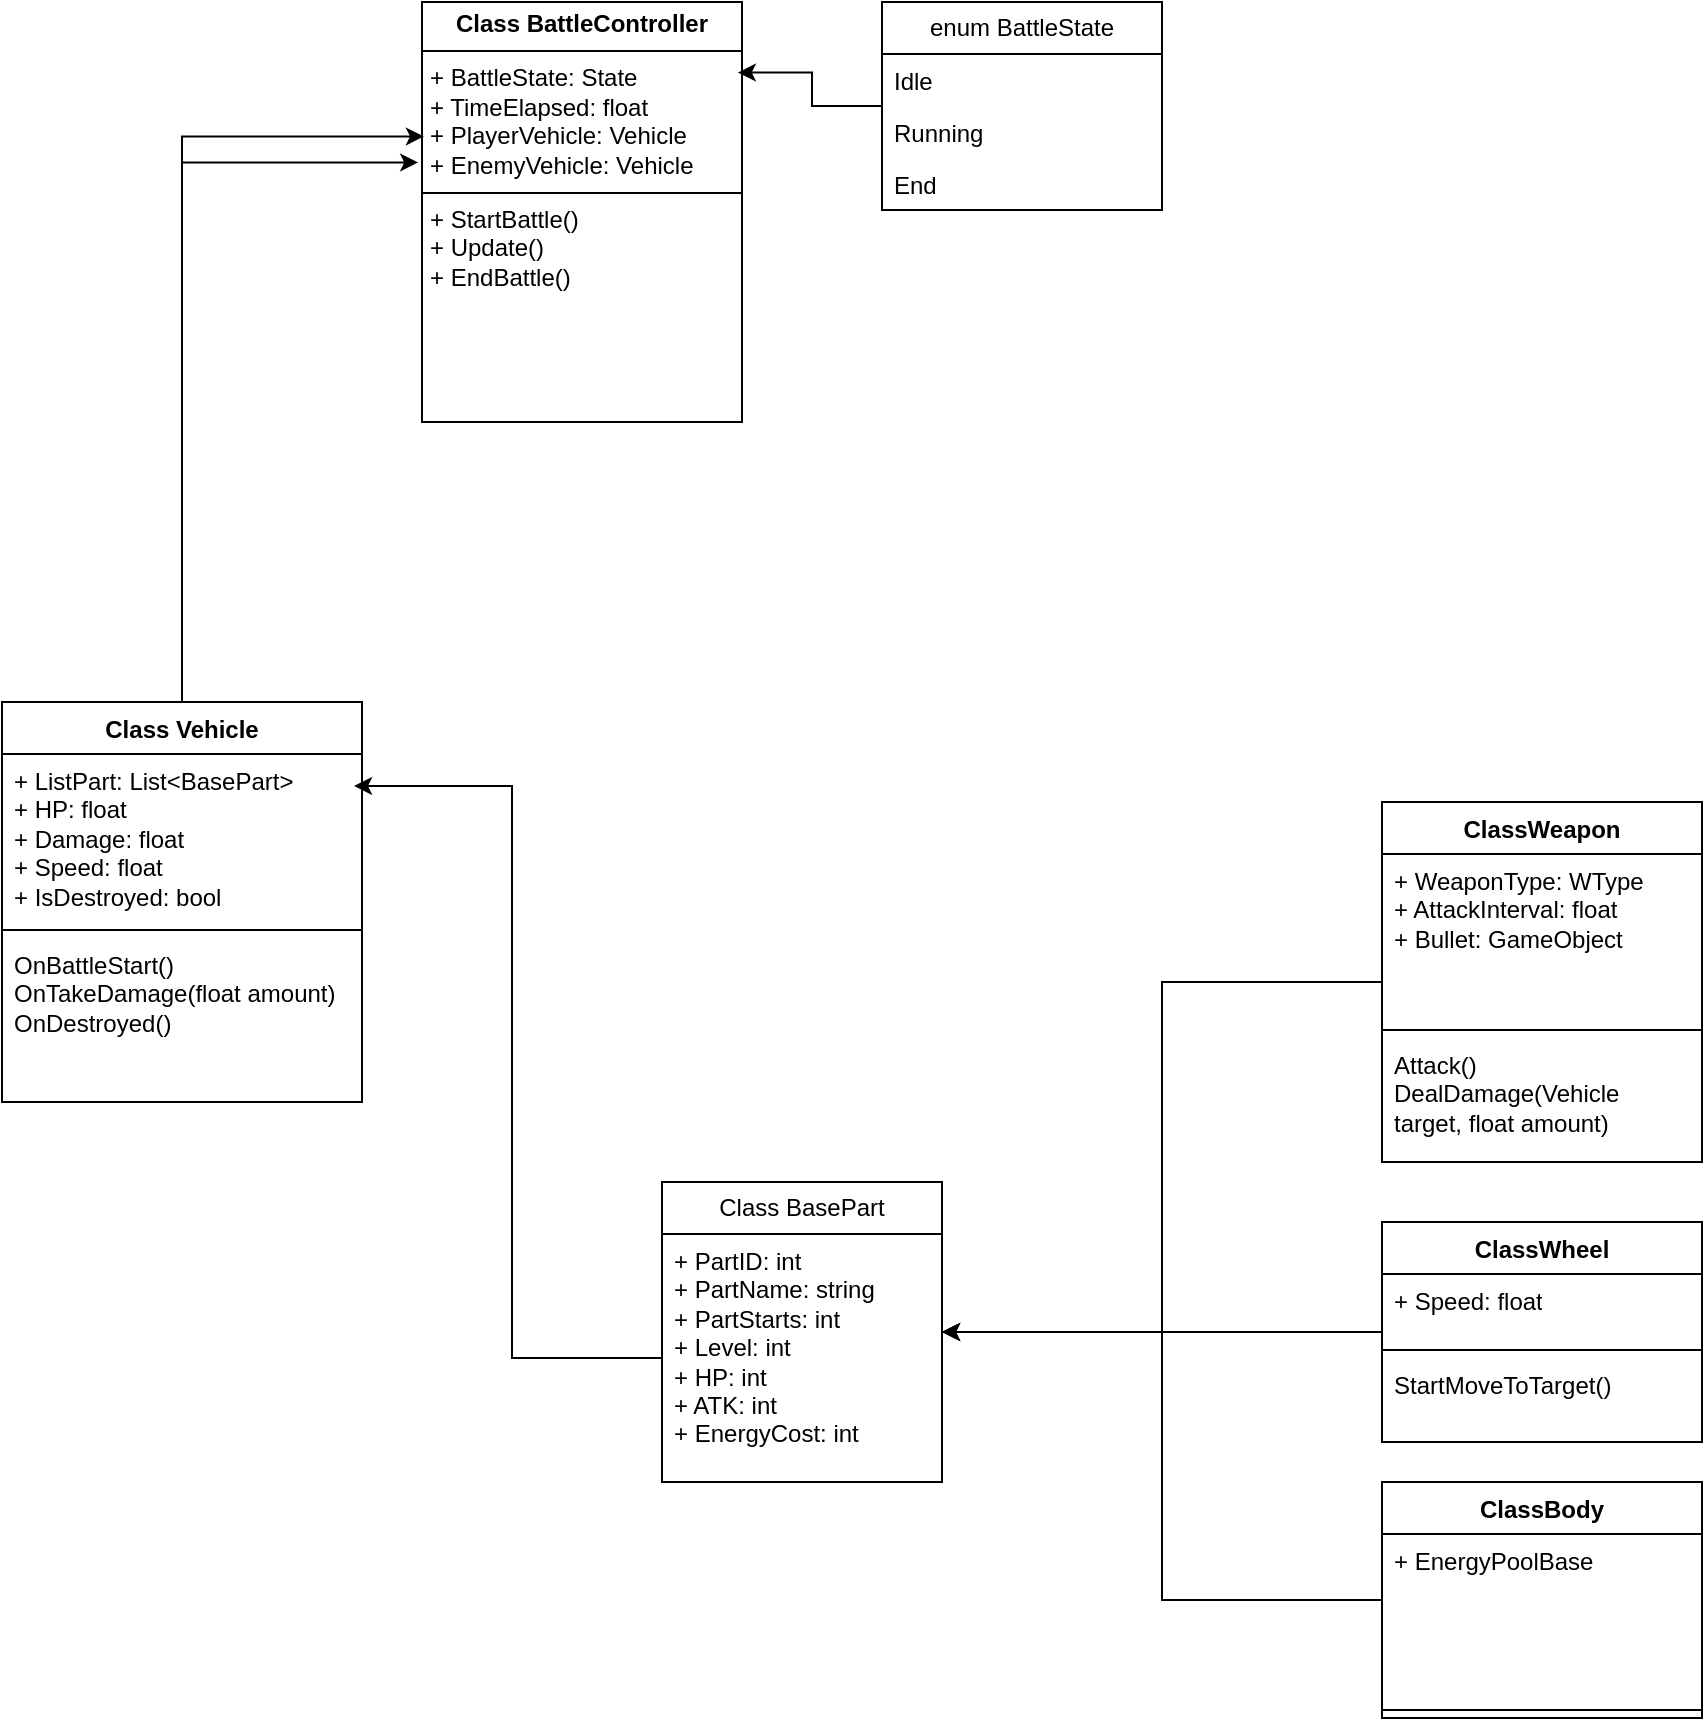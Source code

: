 <mxfile version="26.2.15">
  <diagram name="Page-1" id="-KuJ2lmXG9tcpwKg50PL">
    <mxGraphModel dx="1572" dy="1373" grid="1" gridSize="10" guides="1" tooltips="1" connect="1" arrows="1" fold="1" page="1" pageScale="1" pageWidth="850" pageHeight="1100" math="0" shadow="0">
      <root>
        <mxCell id="0" />
        <mxCell id="1" parent="0" />
        <mxCell id="llUvKgMDwDBZT2Ch1Zsn-1" value="&lt;p style=&quot;margin:0px;margin-top:4px;text-align:center;&quot;&gt;&lt;b&gt;Class BattleController&lt;/b&gt;&lt;/p&gt;&lt;hr size=&quot;1&quot; style=&quot;border-style:solid;&quot;&gt;&lt;p style=&quot;margin:0px;margin-left:4px;&quot;&gt;+ BattleState: State&lt;/p&gt;&lt;p style=&quot;margin:0px;margin-left:4px;&quot;&gt;+ TimeElapsed: float&lt;/p&gt;&lt;p style=&quot;margin:0px;margin-left:4px;&quot;&gt;+ PlayerVehicle: Vehicle&lt;/p&gt;&lt;p style=&quot;margin:0px;margin-left:4px;&quot;&gt;+ EnemyVehicle: Vehicle&lt;/p&gt;&lt;hr size=&quot;1&quot; style=&quot;border-style:solid;&quot;&gt;&lt;p style=&quot;margin:0px;margin-left:4px;&quot;&gt;+ StartBattle()&lt;/p&gt;&lt;p style=&quot;margin:0px;margin-left:4px;&quot;&gt;+ Update()&lt;/p&gt;&lt;p style=&quot;margin:0px;margin-left:4px;&quot;&gt;+ EndBattle()&lt;/p&gt;" style="verticalAlign=top;align=left;overflow=fill;html=1;whiteSpace=wrap;" vertex="1" parent="1">
          <mxGeometry x="150" y="90" width="160" height="210" as="geometry" />
        </mxCell>
        <mxCell id="llUvKgMDwDBZT2Ch1Zsn-2" value="enum BattleState" style="swimlane;fontStyle=0;childLayout=stackLayout;horizontal=1;startSize=26;fillColor=none;horizontalStack=0;resizeParent=1;resizeParentMax=0;resizeLast=0;collapsible=1;marginBottom=0;whiteSpace=wrap;html=1;" vertex="1" parent="1">
          <mxGeometry x="380" y="90" width="140" height="104" as="geometry" />
        </mxCell>
        <mxCell id="llUvKgMDwDBZT2Ch1Zsn-3" value="Idle" style="text;strokeColor=none;fillColor=none;align=left;verticalAlign=top;spacingLeft=4;spacingRight=4;overflow=hidden;rotatable=0;points=[[0,0.5],[1,0.5]];portConstraint=eastwest;whiteSpace=wrap;html=1;" vertex="1" parent="llUvKgMDwDBZT2Ch1Zsn-2">
          <mxGeometry y="26" width="140" height="26" as="geometry" />
        </mxCell>
        <mxCell id="llUvKgMDwDBZT2Ch1Zsn-4" value="Running" style="text;strokeColor=none;fillColor=none;align=left;verticalAlign=top;spacingLeft=4;spacingRight=4;overflow=hidden;rotatable=0;points=[[0,0.5],[1,0.5]];portConstraint=eastwest;whiteSpace=wrap;html=1;" vertex="1" parent="llUvKgMDwDBZT2Ch1Zsn-2">
          <mxGeometry y="52" width="140" height="26" as="geometry" />
        </mxCell>
        <mxCell id="llUvKgMDwDBZT2Ch1Zsn-5" value="End" style="text;strokeColor=none;fillColor=none;align=left;verticalAlign=top;spacingLeft=4;spacingRight=4;overflow=hidden;rotatable=0;points=[[0,0.5],[1,0.5]];portConstraint=eastwest;whiteSpace=wrap;html=1;" vertex="1" parent="llUvKgMDwDBZT2Ch1Zsn-2">
          <mxGeometry y="78" width="140" height="26" as="geometry" />
        </mxCell>
        <mxCell id="llUvKgMDwDBZT2Ch1Zsn-9" value="Class BasePart" style="swimlane;fontStyle=0;childLayout=stackLayout;horizontal=1;startSize=26;fillColor=none;horizontalStack=0;resizeParent=1;resizeParentMax=0;resizeLast=0;collapsible=1;marginBottom=0;whiteSpace=wrap;html=1;" vertex="1" parent="1">
          <mxGeometry x="270" y="680" width="140" height="150" as="geometry" />
        </mxCell>
        <mxCell id="llUvKgMDwDBZT2Ch1Zsn-10" value="+ PartID: int&lt;div&gt;+ PartName: string&lt;/div&gt;&lt;div&gt;+ PartStarts: int&lt;/div&gt;&lt;div&gt;+ Level: int&lt;/div&gt;&lt;div&gt;+ HP: int&lt;/div&gt;&lt;div&gt;+ ATK: int&lt;/div&gt;&lt;div&gt;+ EnergyCost: int&lt;/div&gt;" style="text;strokeColor=none;fillColor=none;align=left;verticalAlign=top;spacingLeft=4;spacingRight=4;overflow=hidden;rotatable=0;points=[[0,0.5],[1,0.5]];portConstraint=eastwest;whiteSpace=wrap;html=1;" vertex="1" parent="llUvKgMDwDBZT2Ch1Zsn-9">
          <mxGeometry y="26" width="140" height="124" as="geometry" />
        </mxCell>
        <mxCell id="llUvKgMDwDBZT2Ch1Zsn-40" style="edgeStyle=orthogonalEdgeStyle;rounded=0;orthogonalLoop=1;jettySize=auto;html=1;" edge="1" parent="1" source="llUvKgMDwDBZT2Ch1Zsn-13" target="llUvKgMDwDBZT2Ch1Zsn-9">
          <mxGeometry relative="1" as="geometry">
            <mxPoint x="500" y="750" as="targetPoint" />
            <Array as="points">
              <mxPoint x="520" y="580" />
              <mxPoint x="520" y="755" />
            </Array>
          </mxGeometry>
        </mxCell>
        <mxCell id="llUvKgMDwDBZT2Ch1Zsn-13" value="ClassWeapon" style="swimlane;fontStyle=1;align=center;verticalAlign=top;childLayout=stackLayout;horizontal=1;startSize=26;horizontalStack=0;resizeParent=1;resizeParentMax=0;resizeLast=0;collapsible=1;marginBottom=0;whiteSpace=wrap;html=1;" vertex="1" parent="1">
          <mxGeometry x="630" y="490" width="160" height="180" as="geometry" />
        </mxCell>
        <mxCell id="llUvKgMDwDBZT2Ch1Zsn-14" value="+ WeaponType: WType&lt;div&gt;+ AttackInterval: float&lt;/div&gt;&lt;div&gt;+ Bullet: GameObject&lt;/div&gt;" style="text;strokeColor=none;fillColor=none;align=left;verticalAlign=top;spacingLeft=4;spacingRight=4;overflow=hidden;rotatable=0;points=[[0,0.5],[1,0.5]];portConstraint=eastwest;whiteSpace=wrap;html=1;" vertex="1" parent="llUvKgMDwDBZT2Ch1Zsn-13">
          <mxGeometry y="26" width="160" height="84" as="geometry" />
        </mxCell>
        <mxCell id="llUvKgMDwDBZT2Ch1Zsn-15" value="" style="line;strokeWidth=1;fillColor=none;align=left;verticalAlign=middle;spacingTop=-1;spacingLeft=3;spacingRight=3;rotatable=0;labelPosition=right;points=[];portConstraint=eastwest;strokeColor=inherit;" vertex="1" parent="llUvKgMDwDBZT2Ch1Zsn-13">
          <mxGeometry y="110" width="160" height="8" as="geometry" />
        </mxCell>
        <mxCell id="llUvKgMDwDBZT2Ch1Zsn-16" value="Attack()&lt;div&gt;&lt;div&gt;DealDamage(Vehicle target, float amount)&lt;br&gt;&lt;div&gt;&lt;br&gt;&lt;/div&gt;&lt;/div&gt;&lt;/div&gt;" style="text;strokeColor=none;fillColor=none;align=left;verticalAlign=top;spacingLeft=4;spacingRight=4;overflow=hidden;rotatable=0;points=[[0,0.5],[1,0.5]];portConstraint=eastwest;whiteSpace=wrap;html=1;" vertex="1" parent="llUvKgMDwDBZT2Ch1Zsn-13">
          <mxGeometry y="118" width="160" height="62" as="geometry" />
        </mxCell>
        <mxCell id="llUvKgMDwDBZT2Ch1Zsn-19" value="Class Vehicle" style="swimlane;fontStyle=1;align=center;verticalAlign=top;childLayout=stackLayout;horizontal=1;startSize=26;horizontalStack=0;resizeParent=1;resizeParentMax=0;resizeLast=0;collapsible=1;marginBottom=0;whiteSpace=wrap;html=1;" vertex="1" parent="1">
          <mxGeometry x="-60" y="440" width="180" height="200" as="geometry" />
        </mxCell>
        <mxCell id="llUvKgMDwDBZT2Ch1Zsn-20" value="+ ListPart: List&amp;lt;BasePart&amp;gt;&lt;div&gt;+ HP: float&lt;/div&gt;&lt;div&gt;+ Damage: float&lt;/div&gt;&lt;div&gt;+ Speed: float&lt;/div&gt;&lt;div&gt;+ IsDestroyed: bool&lt;/div&gt;" style="text;strokeColor=none;fillColor=none;align=left;verticalAlign=top;spacingLeft=4;spacingRight=4;overflow=hidden;rotatable=0;points=[[0,0.5],[1,0.5]];portConstraint=eastwest;whiteSpace=wrap;html=1;" vertex="1" parent="llUvKgMDwDBZT2Ch1Zsn-19">
          <mxGeometry y="26" width="180" height="84" as="geometry" />
        </mxCell>
        <mxCell id="llUvKgMDwDBZT2Ch1Zsn-21" value="" style="line;strokeWidth=1;fillColor=none;align=left;verticalAlign=middle;spacingTop=-1;spacingLeft=3;spacingRight=3;rotatable=0;labelPosition=right;points=[];portConstraint=eastwest;strokeColor=inherit;" vertex="1" parent="llUvKgMDwDBZT2Ch1Zsn-19">
          <mxGeometry y="110" width="180" height="8" as="geometry" />
        </mxCell>
        <mxCell id="llUvKgMDwDBZT2Ch1Zsn-22" value="OnBattleStart()&lt;div&gt;OnTakeDamage(float amount)&lt;br&gt;&lt;div&gt;OnDestroyed()&lt;/div&gt;&lt;/div&gt;" style="text;strokeColor=none;fillColor=none;align=left;verticalAlign=top;spacingLeft=4;spacingRight=4;overflow=hidden;rotatable=0;points=[[0,0.5],[1,0.5]];portConstraint=eastwest;whiteSpace=wrap;html=1;" vertex="1" parent="llUvKgMDwDBZT2Ch1Zsn-19">
          <mxGeometry y="118" width="180" height="82" as="geometry" />
        </mxCell>
        <mxCell id="llUvKgMDwDBZT2Ch1Zsn-30" style="edgeStyle=orthogonalEdgeStyle;rounded=0;orthogonalLoop=1;jettySize=auto;html=1;" edge="1" parent="1" source="llUvKgMDwDBZT2Ch1Zsn-23" target="llUvKgMDwDBZT2Ch1Zsn-9">
          <mxGeometry relative="1" as="geometry" />
        </mxCell>
        <mxCell id="llUvKgMDwDBZT2Ch1Zsn-23" value="ClassWheel" style="swimlane;fontStyle=1;align=center;verticalAlign=top;childLayout=stackLayout;horizontal=1;startSize=26;horizontalStack=0;resizeParent=1;resizeParentMax=0;resizeLast=0;collapsible=1;marginBottom=0;whiteSpace=wrap;html=1;" vertex="1" parent="1">
          <mxGeometry x="630" y="700" width="160" height="110" as="geometry" />
        </mxCell>
        <mxCell id="llUvKgMDwDBZT2Ch1Zsn-24" value="+ Speed: float" style="text;strokeColor=none;fillColor=none;align=left;verticalAlign=top;spacingLeft=4;spacingRight=4;overflow=hidden;rotatable=0;points=[[0,0.5],[1,0.5]];portConstraint=eastwest;whiteSpace=wrap;html=1;" vertex="1" parent="llUvKgMDwDBZT2Ch1Zsn-23">
          <mxGeometry y="26" width="160" height="34" as="geometry" />
        </mxCell>
        <mxCell id="llUvKgMDwDBZT2Ch1Zsn-25" value="" style="line;strokeWidth=1;fillColor=none;align=left;verticalAlign=middle;spacingTop=-1;spacingLeft=3;spacingRight=3;rotatable=0;labelPosition=right;points=[];portConstraint=eastwest;strokeColor=inherit;" vertex="1" parent="llUvKgMDwDBZT2Ch1Zsn-23">
          <mxGeometry y="60" width="160" height="8" as="geometry" />
        </mxCell>
        <mxCell id="llUvKgMDwDBZT2Ch1Zsn-26" value="&lt;div&gt;&lt;div&gt;&lt;div&gt;StartMoveToTarget()&lt;/div&gt;&lt;/div&gt;&lt;/div&gt;" style="text;strokeColor=none;fillColor=none;align=left;verticalAlign=top;spacingLeft=4;spacingRight=4;overflow=hidden;rotatable=0;points=[[0,0.5],[1,0.5]];portConstraint=eastwest;whiteSpace=wrap;html=1;" vertex="1" parent="llUvKgMDwDBZT2Ch1Zsn-23">
          <mxGeometry y="68" width="160" height="42" as="geometry" />
        </mxCell>
        <mxCell id="llUvKgMDwDBZT2Ch1Zsn-39" style="edgeStyle=orthogonalEdgeStyle;rounded=0;orthogonalLoop=1;jettySize=auto;html=1;" edge="1" parent="1" source="llUvKgMDwDBZT2Ch1Zsn-32" target="llUvKgMDwDBZT2Ch1Zsn-9">
          <mxGeometry relative="1" as="geometry">
            <mxPoint x="500" y="750" as="targetPoint" />
          </mxGeometry>
        </mxCell>
        <mxCell id="llUvKgMDwDBZT2Ch1Zsn-32" value="ClassBody" style="swimlane;fontStyle=1;align=center;verticalAlign=top;childLayout=stackLayout;horizontal=1;startSize=26;horizontalStack=0;resizeParent=1;resizeParentMax=0;resizeLast=0;collapsible=1;marginBottom=0;whiteSpace=wrap;html=1;" vertex="1" parent="1">
          <mxGeometry x="630" y="830" width="160" height="118" as="geometry" />
        </mxCell>
        <mxCell id="llUvKgMDwDBZT2Ch1Zsn-33" value="+ EnergyPoolBase" style="text;strokeColor=none;fillColor=none;align=left;verticalAlign=top;spacingLeft=4;spacingRight=4;overflow=hidden;rotatable=0;points=[[0,0.5],[1,0.5]];portConstraint=eastwest;whiteSpace=wrap;html=1;" vertex="1" parent="llUvKgMDwDBZT2Ch1Zsn-32">
          <mxGeometry y="26" width="160" height="84" as="geometry" />
        </mxCell>
        <mxCell id="llUvKgMDwDBZT2Ch1Zsn-34" value="" style="line;strokeWidth=1;fillColor=none;align=left;verticalAlign=middle;spacingTop=-1;spacingLeft=3;spacingRight=3;rotatable=0;labelPosition=right;points=[];portConstraint=eastwest;strokeColor=inherit;" vertex="1" parent="llUvKgMDwDBZT2Ch1Zsn-32">
          <mxGeometry y="110" width="160" height="8" as="geometry" />
        </mxCell>
        <mxCell id="llUvKgMDwDBZT2Ch1Zsn-41" style="edgeStyle=orthogonalEdgeStyle;rounded=0;orthogonalLoop=1;jettySize=auto;html=1;entryX=0.978;entryY=0.19;entryDx=0;entryDy=0;entryPerimeter=0;" edge="1" parent="1" source="llUvKgMDwDBZT2Ch1Zsn-10" target="llUvKgMDwDBZT2Ch1Zsn-20">
          <mxGeometry relative="1" as="geometry" />
        </mxCell>
        <mxCell id="llUvKgMDwDBZT2Ch1Zsn-42" style="edgeStyle=orthogonalEdgeStyle;rounded=0;orthogonalLoop=1;jettySize=auto;html=1;entryX=0.006;entryY=0.32;entryDx=0;entryDy=0;entryPerimeter=0;exitX=0.5;exitY=0;exitDx=0;exitDy=0;" edge="1" parent="1" source="llUvKgMDwDBZT2Ch1Zsn-19" target="llUvKgMDwDBZT2Ch1Zsn-1">
          <mxGeometry relative="1" as="geometry" />
        </mxCell>
        <mxCell id="llUvKgMDwDBZT2Ch1Zsn-43" style="edgeStyle=orthogonalEdgeStyle;rounded=0;orthogonalLoop=1;jettySize=auto;html=1;exitX=0.5;exitY=0;exitDx=0;exitDy=0;entryX=-0.012;entryY=0.382;entryDx=0;entryDy=0;entryPerimeter=0;" edge="1" parent="1" source="llUvKgMDwDBZT2Ch1Zsn-19" target="llUvKgMDwDBZT2Ch1Zsn-1">
          <mxGeometry relative="1" as="geometry">
            <mxPoint x="160" y="171" as="targetPoint" />
            <Array as="points">
              <mxPoint x="30" y="170" />
            </Array>
          </mxGeometry>
        </mxCell>
        <mxCell id="llUvKgMDwDBZT2Ch1Zsn-44" style="edgeStyle=orthogonalEdgeStyle;rounded=0;orthogonalLoop=1;jettySize=auto;html=1;entryX=0.987;entryY=0.168;entryDx=0;entryDy=0;entryPerimeter=0;" edge="1" parent="1" source="llUvKgMDwDBZT2Ch1Zsn-2" target="llUvKgMDwDBZT2Ch1Zsn-1">
          <mxGeometry relative="1" as="geometry" />
        </mxCell>
      </root>
    </mxGraphModel>
  </diagram>
</mxfile>
